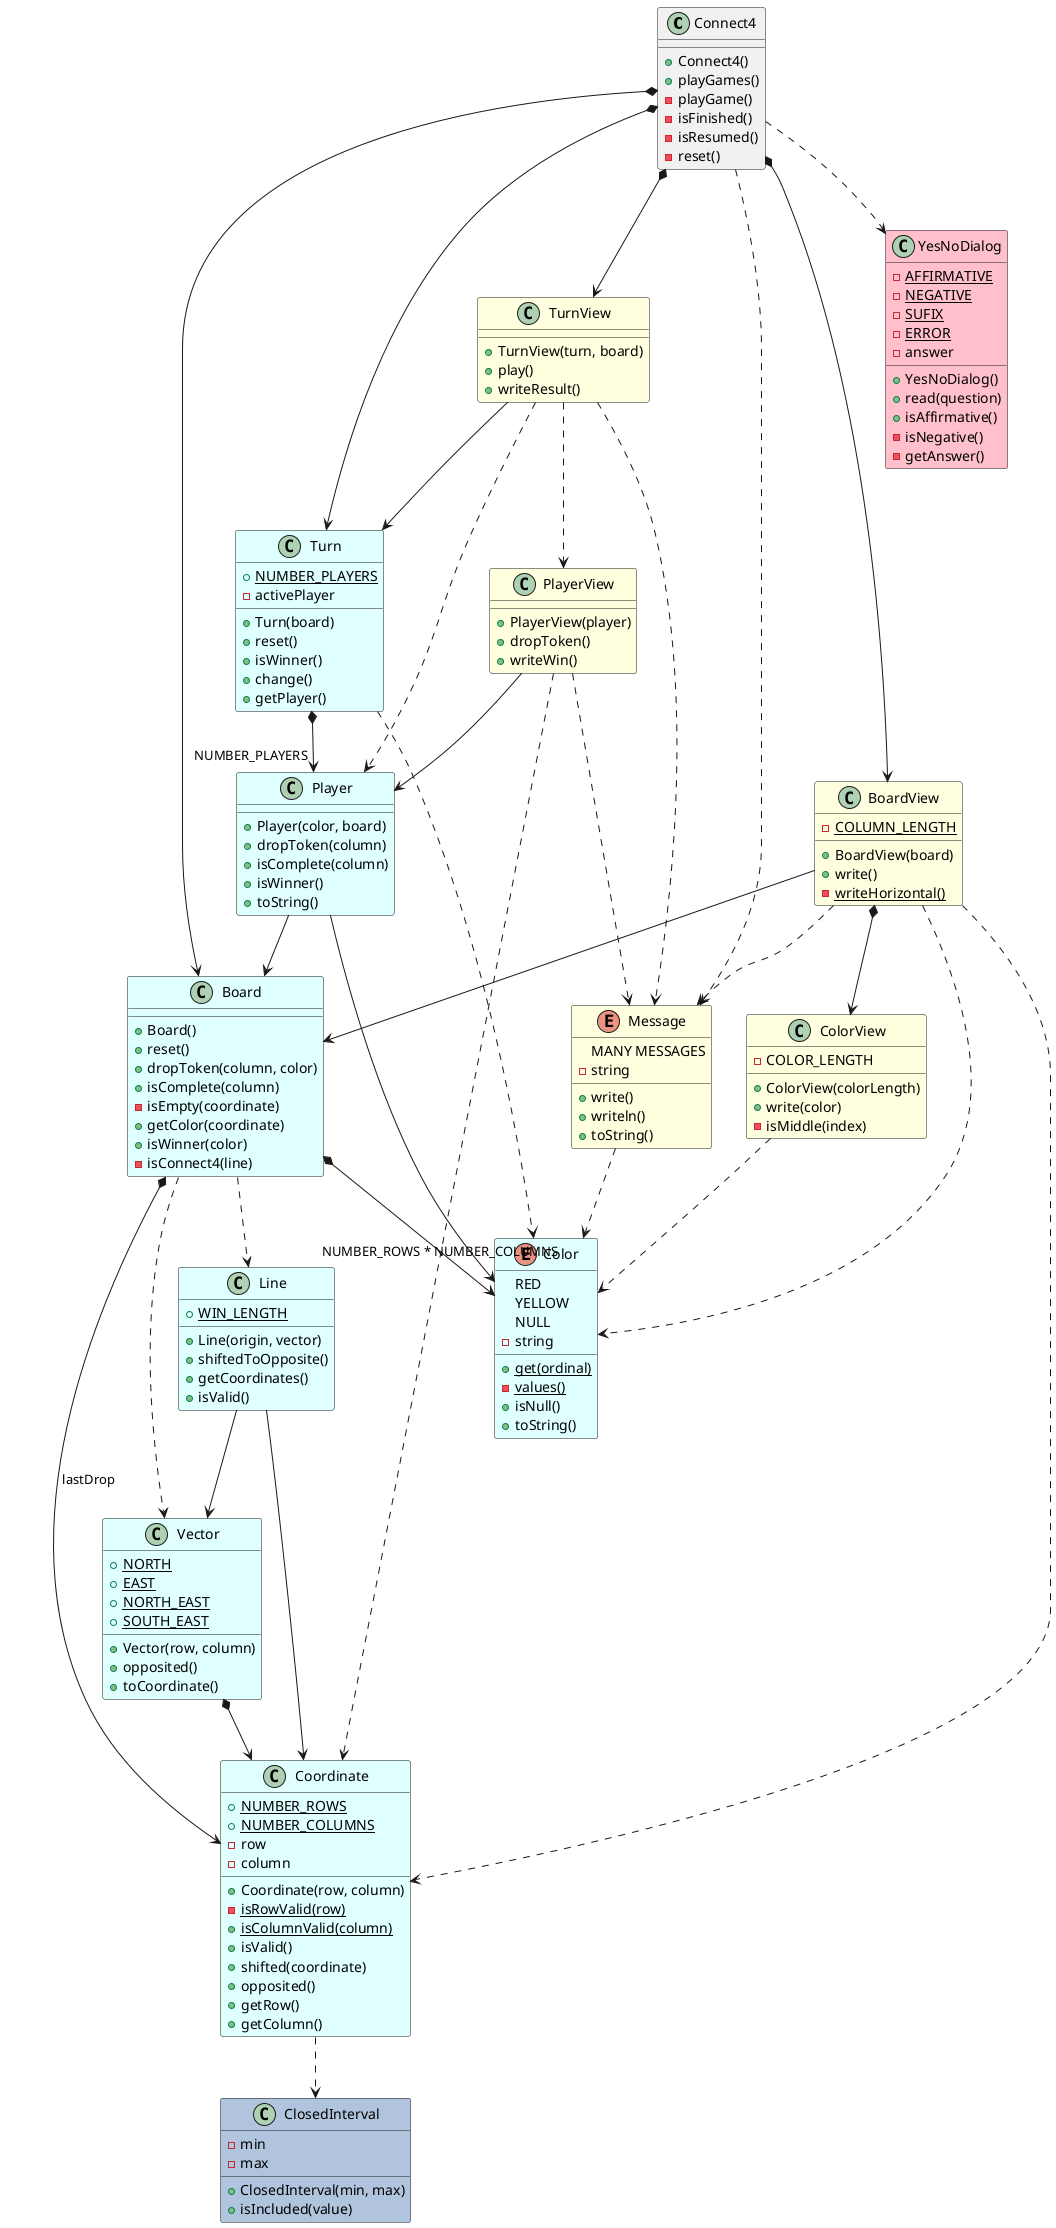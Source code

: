 @startuml analysis

class Connect4 {
    
    + Connect4()
    + playGames()
    - playGame()
    - isFinished()
    - isResumed()
    - reset()
}
Connect4 *--> Board
Connect4 *--> Turn
Connect4 *--> BoardView
Connect4 *--> TurnView
Connect4 ..> Message
Connect4 ..> YesNoDialog

class YesNoDialog #Pink {
    - {static} AFFIRMATIVE
    - {static} NEGATIVE
    - {static} SUFIX
    - {static} ERROR
    - answer

    + YesNoDialog()
    + read(question)
    + isAffirmative()
    - isNegative()
    - getAnswer()
}

class BoardView #LightYellow {
    - {static} COLUMN_LENGTH    

    + BoardView(board)
    + write()
    - {static} writeHorizontal()
}
BoardView --> Board
BoardView *--> ColorView
BoardView ..> Coordinate
BoardView ..> Message
BoardView ..> Color

class ColorView #LightYellow {
    - COLOR_LENGTH

    + ColorView(colorLength)
    + write(color)
    - isMiddle(index)
}
ColorView ..> Color

class TurnView #LightYellow {

    + TurnView(turn, board)
    + play()
    + writeResult()
}
TurnView --> Turn
TurnView ..> PlayerView
TurnView ..> Player
TurnView ..> Message

class PlayerView #LightYellow {

    + PlayerView(player)    
    + dropToken()
    + writeWin()
}
PlayerView --> Player
PlayerView ..> Message
PlayerView ..> Coordinate

enum Message #LightYellow {
    MANY MESSAGES
    - string

    + write()
    + writeln()
    + toString()
}
Message ..> Color

class Turn #LightCyan {
    + {static} NUMBER_PLAYERS
    - activePlayer

    + Turn(board)
    + reset()
    + isWinner()
    + change()   
    + getPlayer() 
}
Turn *--> "NUMBER_PLAYERS" Player
Turn ..> Color

class Player #LightCyan {

    + Player(color, board)
    + dropToken(column)
    + isComplete(column)
    + isWinner()
    + toString()
}
Player --> Color
Player --> Board

class Board #LightCyan {

    + Board()
    + reset()
    + dropToken(column, color)
    + isComplete(column)
    - isEmpty(coordinate)
    + getColor(coordinate)
    + isWinner(color)
    - isConnect4(line)
}
Board *--> Coordinate : lastDrop
Board *--> "NUMBER_ROWS * NUMBER_COLUMNS" Color
Board ..> Vector
Board ..> Line

class Line #LightCyan {
    + {static} WIN_LENGTH

    + Line(origin, vector)
    + shiftedToOpposite()
    + getCoordinates()
    + isValid()
}
Line --> Coordinate
Line --> Vector

class Vector #LightCyan {
    + {static} NORTH
    + {static} EAST
    + {static} NORTH_EAST
    + {static} SOUTH_EAST

    + Vector(row, column)
    + opposited()
    + toCoordinate()
}
Vector *--> Coordinate

class Coordinate #LightCyan {
    + {static} NUMBER_ROWS
    + {static} NUMBER_COLUMNS
    - row
    - column

    + Coordinate(row, column)
    - {static} isRowValid(row)
    + {static} isColumnValid(column)
    + isValid()
    + shifted(coordinate)
    + opposited()
    + getRow()
    + getColumn()
}
Coordinate ..> ClosedInterval

enum Color #LightCyan {
    RED
    YELLOW
    NULL
    - string

    + {static} get(ordinal)
    - {static} values()
    + isNull()
    + toString()
}

class ClosedInterval #LightSteelBlue {
    - min
    - max

    + ClosedInterval(min, max)
    + isIncluded(value)
}

@enduml